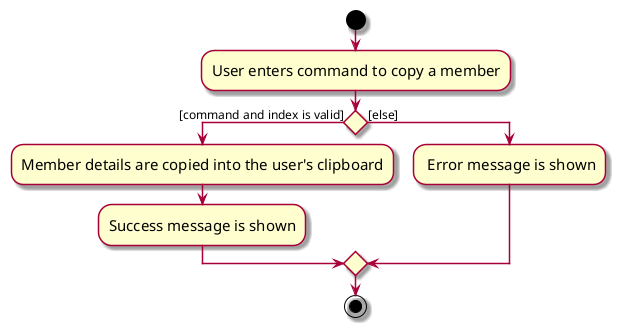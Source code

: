 @startuml
skin rose
skinparam ActivityFontSize 15
skinparam ArrowFontSize 12
start
:User enters command to copy a member;

if () then ([command and index is valid])
    :Member details are copied into the user's clipboard;
    :Success message is shown;
else ([else])
    : Error message is shown;
endif
stop
@enduml
